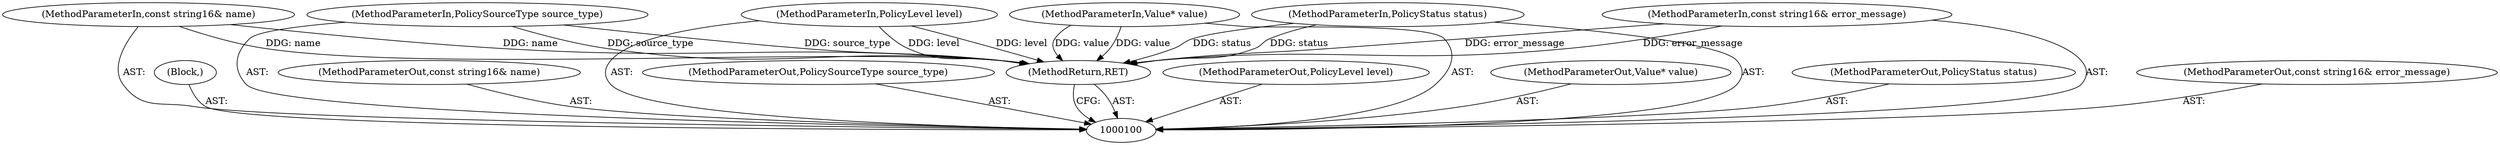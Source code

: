 digraph "0_Chrome_9d02cda7a634fbd6e53d98091f618057f0174387_1" {
"1000108" [label="(MethodReturn,RET)"];
"1000107" [label="(Block,)"];
"1000101" [label="(MethodParameterIn,const string16& name)"];
"1000117" [label="(MethodParameterOut,const string16& name)"];
"1000102" [label="(MethodParameterIn,PolicySourceType source_type)"];
"1000118" [label="(MethodParameterOut,PolicySourceType source_type)"];
"1000103" [label="(MethodParameterIn,PolicyLevel level)"];
"1000119" [label="(MethodParameterOut,PolicyLevel level)"];
"1000104" [label="(MethodParameterIn,Value* value)"];
"1000120" [label="(MethodParameterOut,Value* value)"];
"1000105" [label="(MethodParameterIn,PolicyStatus status)"];
"1000121" [label="(MethodParameterOut,PolicyStatus status)"];
"1000106" [label="(MethodParameterIn,const string16& error_message)"];
"1000122" [label="(MethodParameterOut,const string16& error_message)"];
"1000108" -> "1000100"  [label="AST: "];
"1000108" -> "1000100"  [label="CFG: "];
"1000104" -> "1000108"  [label="DDG: value"];
"1000105" -> "1000108"  [label="DDG: status"];
"1000103" -> "1000108"  [label="DDG: level"];
"1000102" -> "1000108"  [label="DDG: source_type"];
"1000101" -> "1000108"  [label="DDG: name"];
"1000106" -> "1000108"  [label="DDG: error_message"];
"1000107" -> "1000100"  [label="AST: "];
"1000101" -> "1000100"  [label="AST: "];
"1000101" -> "1000108"  [label="DDG: name"];
"1000117" -> "1000100"  [label="AST: "];
"1000102" -> "1000100"  [label="AST: "];
"1000102" -> "1000108"  [label="DDG: source_type"];
"1000118" -> "1000100"  [label="AST: "];
"1000103" -> "1000100"  [label="AST: "];
"1000103" -> "1000108"  [label="DDG: level"];
"1000119" -> "1000100"  [label="AST: "];
"1000104" -> "1000100"  [label="AST: "];
"1000104" -> "1000108"  [label="DDG: value"];
"1000120" -> "1000100"  [label="AST: "];
"1000105" -> "1000100"  [label="AST: "];
"1000105" -> "1000108"  [label="DDG: status"];
"1000121" -> "1000100"  [label="AST: "];
"1000106" -> "1000100"  [label="AST: "];
"1000106" -> "1000108"  [label="DDG: error_message"];
"1000122" -> "1000100"  [label="AST: "];
}

